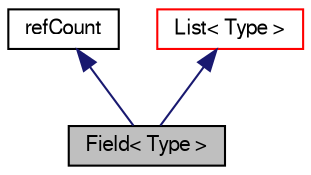 digraph "Field&lt; Type &gt;"
{
  bgcolor="transparent";
  edge [fontname="FreeSans",fontsize="10",labelfontname="FreeSans",labelfontsize="10"];
  node [fontname="FreeSans",fontsize="10",shape=record];
  Node194 [label="Field\< Type \>",height=0.2,width=0.4,color="black", fillcolor="grey75", style="filled", fontcolor="black"];
  Node195 -> Node194 [dir="back",color="midnightblue",fontsize="10",style="solid",fontname="FreeSans"];
  Node195 [label="refCount",height=0.2,width=0.4,color="black",URL="$a27094.html",tooltip="Reference counter for various OpenFOAM components. "];
  Node196 -> Node194 [dir="back",color="midnightblue",fontsize="10",style="solid",fontname="FreeSans"];
  Node196 [label="List\< Type \>",height=0.2,width=0.4,color="red",URL="$a25694.html"];
}
